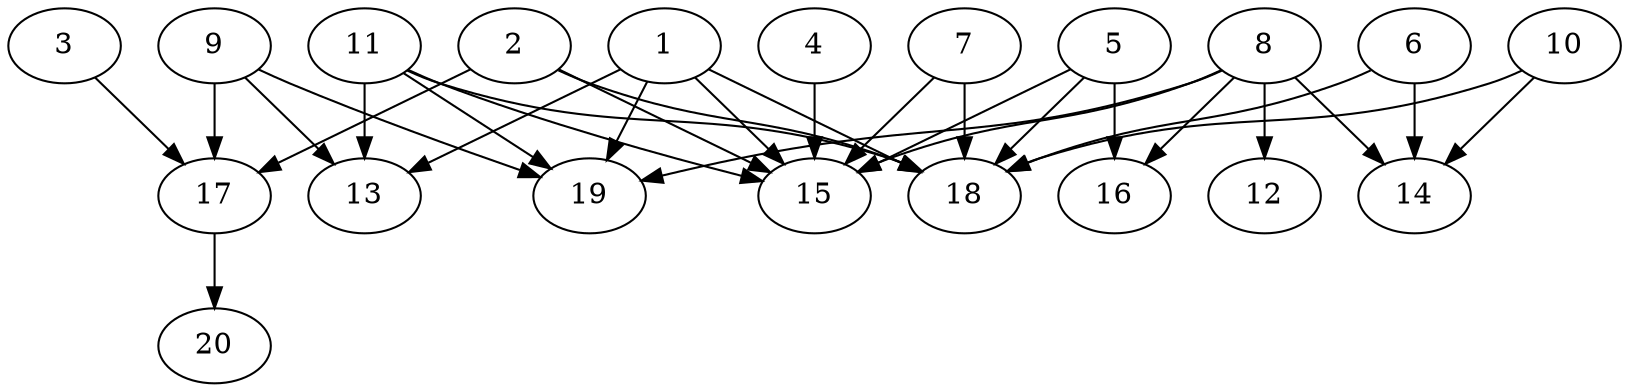 // DAG automatically generated by daggen at Tue Jul 23 14:25:45 2019
// ./daggen --dot -n 20 --ccr 0.4 --fat 0.7 --regular 0.5 --density 0.6 --mindata 5242880 --maxdata 52428800 
digraph G {
  1 [size="110420480", alpha="0.19", expect_size="44168192"] 
  1 -> 13 [size ="44168192"]
  1 -> 15 [size ="44168192"]
  1 -> 18 [size ="44168192"]
  1 -> 19 [size ="44168192"]
  2 [size="24967680", alpha="0.18", expect_size="9987072"] 
  2 -> 15 [size ="9987072"]
  2 -> 17 [size ="9987072"]
  2 -> 18 [size ="9987072"]
  3 [size="84600320", alpha="0.03", expect_size="33840128"] 
  3 -> 17 [size ="33840128"]
  4 [size="85342720", alpha="0.06", expect_size="34137088"] 
  4 -> 15 [size ="34137088"]
  5 [size="21337600", alpha="0.01", expect_size="8535040"] 
  5 -> 15 [size ="8535040"]
  5 -> 16 [size ="8535040"]
  5 -> 18 [size ="8535040"]
  6 [size="109583360", alpha="0.12", expect_size="43833344"] 
  6 -> 14 [size ="43833344"]
  6 -> 18 [size ="43833344"]
  7 [size="77196800", alpha="0.04", expect_size="30878720"] 
  7 -> 15 [size ="30878720"]
  7 -> 18 [size ="30878720"]
  8 [size="113044480", alpha="0.17", expect_size="45217792"] 
  8 -> 12 [size ="45217792"]
  8 -> 14 [size ="45217792"]
  8 -> 15 [size ="45217792"]
  8 -> 16 [size ="45217792"]
  8 -> 19 [size ="45217792"]
  9 [size="29340160", alpha="0.07", expect_size="11736064"] 
  9 -> 13 [size ="11736064"]
  9 -> 17 [size ="11736064"]
  9 -> 19 [size ="11736064"]
  10 [size="25518080", alpha="0.19", expect_size="10207232"] 
  10 -> 14 [size ="10207232"]
  10 -> 18 [size ="10207232"]
  11 [size="78904320", alpha="0.18", expect_size="31561728"] 
  11 -> 13 [size ="31561728"]
  11 -> 15 [size ="31561728"]
  11 -> 18 [size ="31561728"]
  11 -> 19 [size ="31561728"]
  12 [size="70307840", alpha="0.00", expect_size="28123136"] 
  13 [size="60139520", alpha="0.07", expect_size="24055808"] 
  14 [size="80650240", alpha="0.01", expect_size="32260096"] 
  15 [size="117637120", alpha="0.07", expect_size="47054848"] 
  16 [size="120747520", alpha="0.10", expect_size="48299008"] 
  17 [size="71083520", alpha="0.19", expect_size="28433408"] 
  17 -> 20 [size ="28433408"]
  18 [size="92288000", alpha="0.03", expect_size="36915200"] 
  19 [size="75550720", alpha="0.01", expect_size="30220288"] 
  20 [size="117181440", alpha="0.18", expect_size="46872576"] 
}
